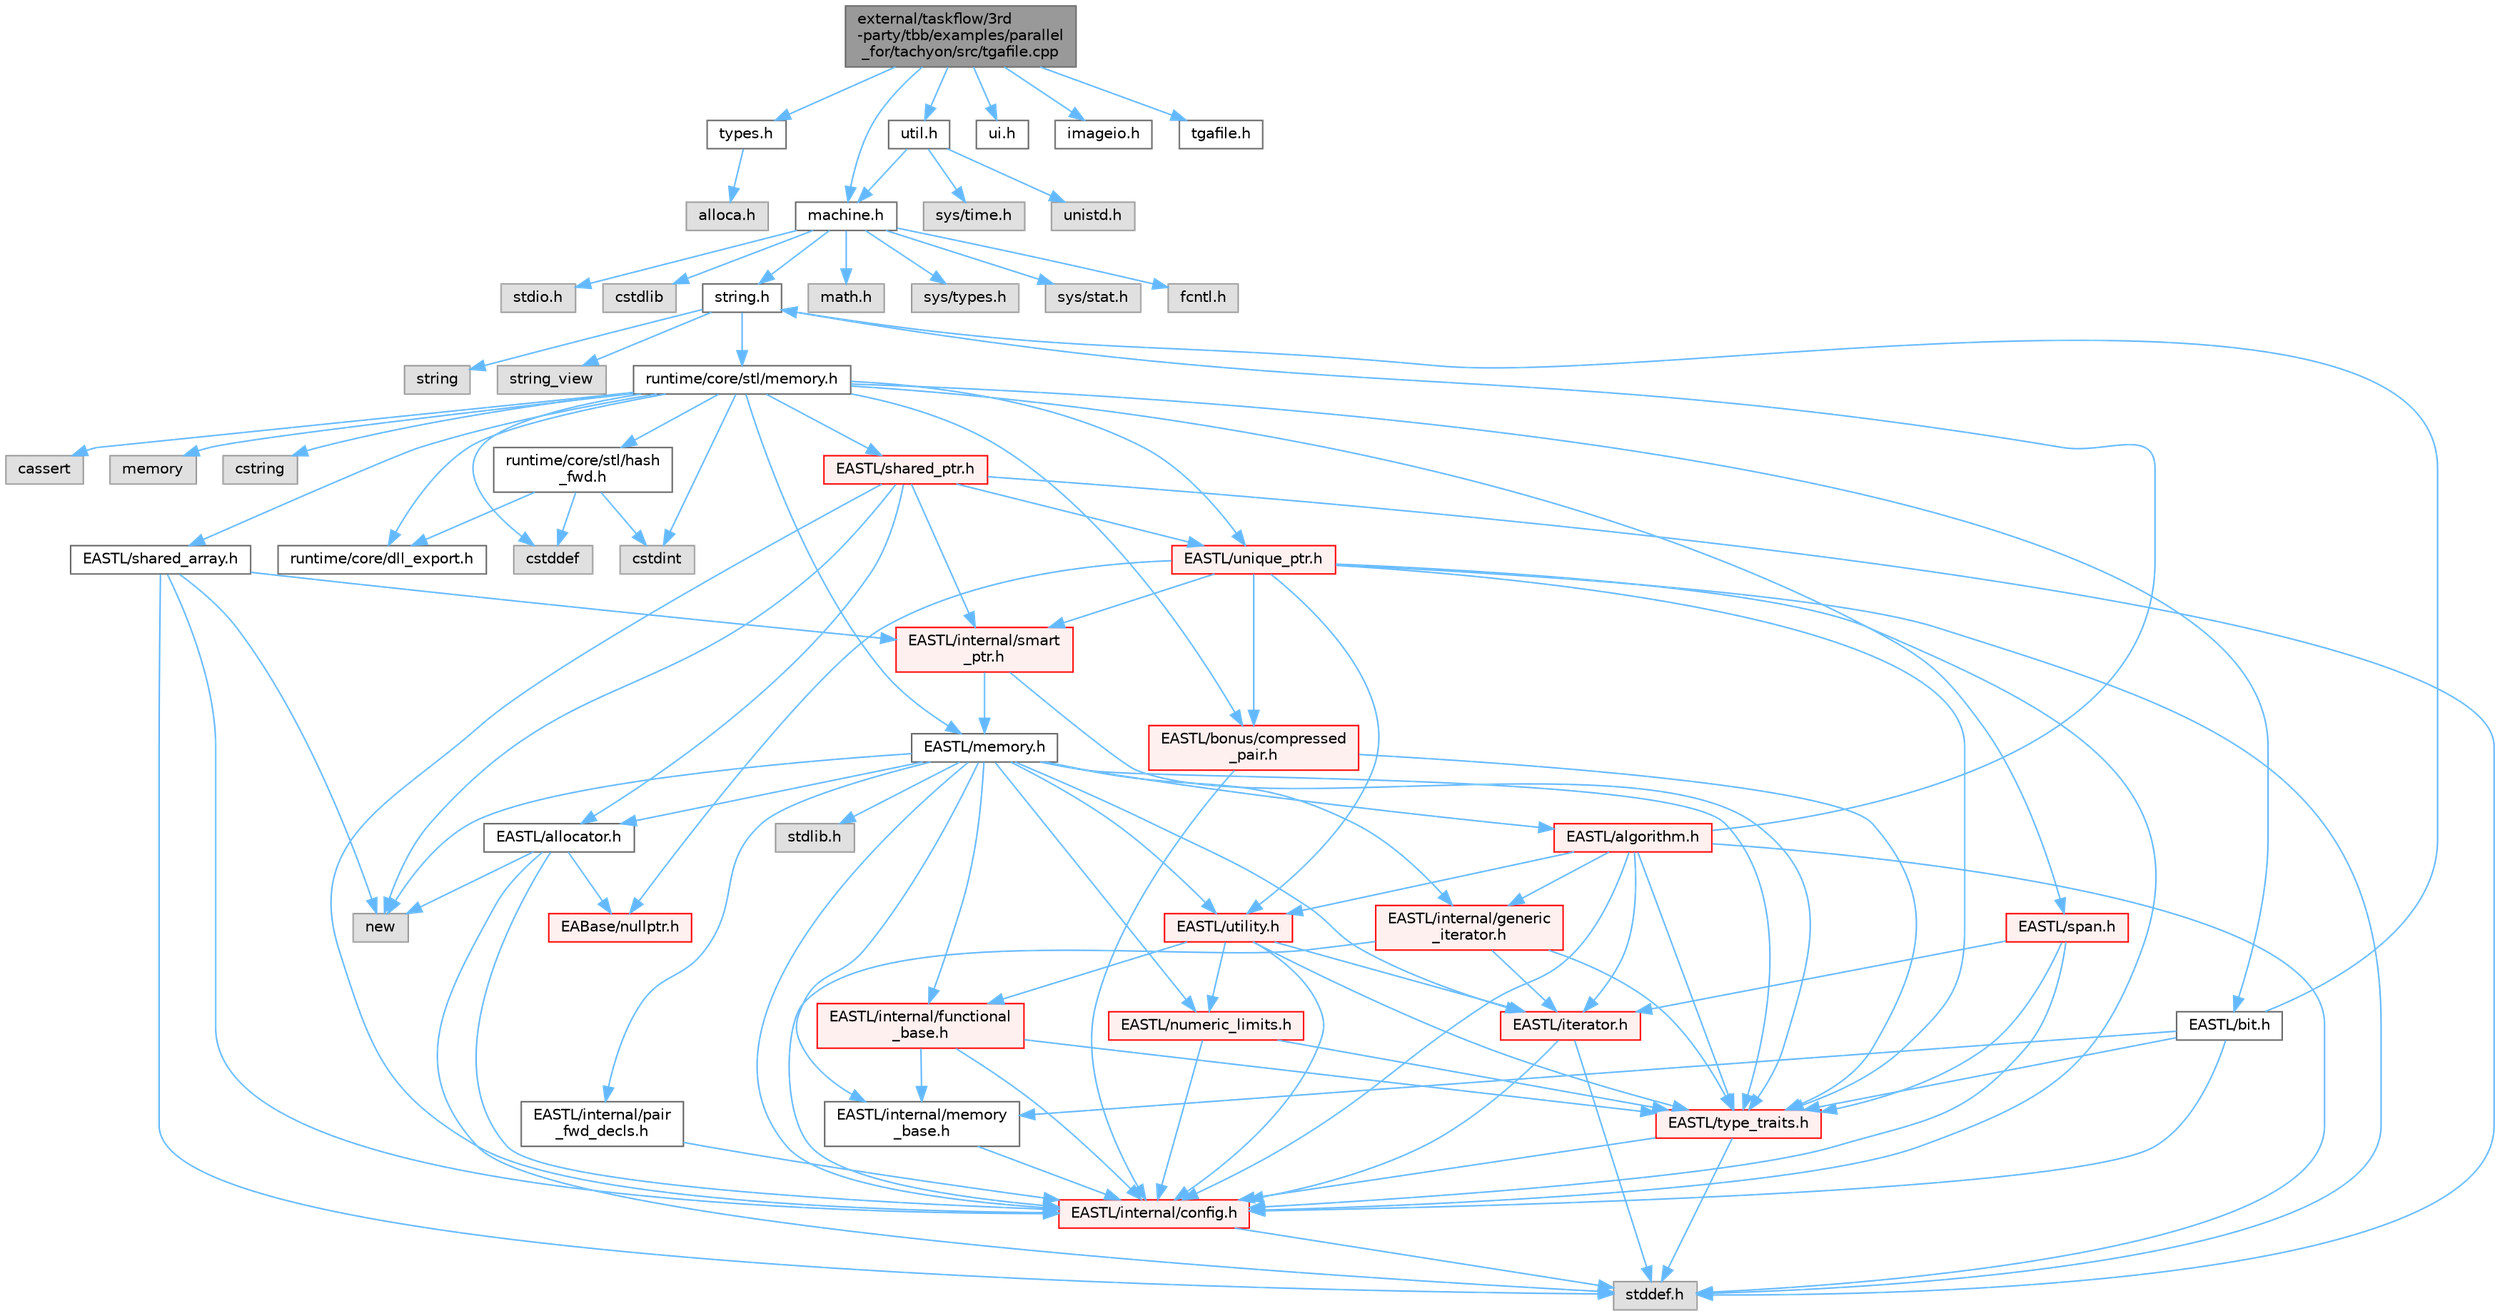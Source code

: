 digraph "external/taskflow/3rd-party/tbb/examples/parallel_for/tachyon/src/tgafile.cpp"
{
 // LATEX_PDF_SIZE
  bgcolor="transparent";
  edge [fontname=Helvetica,fontsize=10,labelfontname=Helvetica,labelfontsize=10];
  node [fontname=Helvetica,fontsize=10,shape=box,height=0.2,width=0.4];
  Node1 [id="Node000001",label="external/taskflow/3rd\l-party/tbb/examples/parallel\l_for/tachyon/src/tgafile.cpp",height=0.2,width=0.4,color="gray40", fillcolor="grey60", style="filled", fontcolor="black",tooltip=" "];
  Node1 -> Node2 [id="edge110_Node000001_Node000002",color="steelblue1",style="solid",tooltip=" "];
  Node2 [id="Node000002",label="machine.h",height=0.2,width=0.4,color="grey40", fillcolor="white", style="filled",URL="$machine_8h.html",tooltip=" "];
  Node2 -> Node3 [id="edge111_Node000002_Node000003",color="steelblue1",style="solid",tooltip=" "];
  Node3 [id="Node000003",label="stdio.h",height=0.2,width=0.4,color="grey60", fillcolor="#E0E0E0", style="filled",tooltip=" "];
  Node2 -> Node4 [id="edge112_Node000002_Node000004",color="steelblue1",style="solid",tooltip=" "];
  Node4 [id="Node000004",label="cstdlib",height=0.2,width=0.4,color="grey60", fillcolor="#E0E0E0", style="filled",tooltip=" "];
  Node2 -> Node5 [id="edge113_Node000002_Node000005",color="steelblue1",style="solid",tooltip=" "];
  Node5 [id="Node000005",label="string.h",height=0.2,width=0.4,color="grey40", fillcolor="white", style="filled",URL="$string_8h.html",tooltip=" "];
  Node5 -> Node6 [id="edge114_Node000005_Node000006",color="steelblue1",style="solid",tooltip=" "];
  Node6 [id="Node000006",label="string",height=0.2,width=0.4,color="grey60", fillcolor="#E0E0E0", style="filled",tooltip=" "];
  Node5 -> Node7 [id="edge115_Node000005_Node000007",color="steelblue1",style="solid",tooltip=" "];
  Node7 [id="Node000007",label="string_view",height=0.2,width=0.4,color="grey60", fillcolor="#E0E0E0", style="filled",tooltip=" "];
  Node5 -> Node8 [id="edge116_Node000005_Node000008",color="steelblue1",style="solid",tooltip=" "];
  Node8 [id="Node000008",label="runtime/core/stl/memory.h",height=0.2,width=0.4,color="grey40", fillcolor="white", style="filled",URL="$runtime_2core_2stl_2memory_8h.html",tooltip=" "];
  Node8 -> Node9 [id="edge117_Node000008_Node000009",color="steelblue1",style="solid",tooltip=" "];
  Node9 [id="Node000009",label="cstddef",height=0.2,width=0.4,color="grey60", fillcolor="#E0E0E0", style="filled",tooltip=" "];
  Node8 -> Node10 [id="edge118_Node000008_Node000010",color="steelblue1",style="solid",tooltip=" "];
  Node10 [id="Node000010",label="cstdint",height=0.2,width=0.4,color="grey60", fillcolor="#E0E0E0", style="filled",tooltip=" "];
  Node8 -> Node11 [id="edge119_Node000008_Node000011",color="steelblue1",style="solid",tooltip=" "];
  Node11 [id="Node000011",label="cassert",height=0.2,width=0.4,color="grey60", fillcolor="#E0E0E0", style="filled",tooltip=" "];
  Node8 -> Node12 [id="edge120_Node000008_Node000012",color="steelblue1",style="solid",tooltip=" "];
  Node12 [id="Node000012",label="memory",height=0.2,width=0.4,color="grey60", fillcolor="#E0E0E0", style="filled",tooltip=" "];
  Node8 -> Node13 [id="edge121_Node000008_Node000013",color="steelblue1",style="solid",tooltip=" "];
  Node13 [id="Node000013",label="cstring",height=0.2,width=0.4,color="grey60", fillcolor="#E0E0E0", style="filled",tooltip=" "];
  Node8 -> Node14 [id="edge122_Node000008_Node000014",color="steelblue1",style="solid",tooltip=" "];
  Node14 [id="Node000014",label="EASTL/bit.h",height=0.2,width=0.4,color="grey40", fillcolor="white", style="filled",URL="$bit_8h.html",tooltip=" "];
  Node14 -> Node15 [id="edge123_Node000014_Node000015",color="steelblue1",style="solid",tooltip=" "];
  Node15 [id="Node000015",label="EASTL/internal/config.h",height=0.2,width=0.4,color="red", fillcolor="#FFF0F0", style="filled",URL="$runtime_2_e_a_s_t_l_2include_2_e_a_s_t_l_2internal_2config_8h.html",tooltip=" "];
  Node15 -> Node23 [id="edge124_Node000015_Node000023",color="steelblue1",style="solid",tooltip=" "];
  Node23 [id="Node000023",label="stddef.h",height=0.2,width=0.4,color="grey60", fillcolor="#E0E0E0", style="filled",tooltip=" "];
  Node14 -> Node24 [id="edge125_Node000014_Node000024",color="steelblue1",style="solid",tooltip=" "];
  Node24 [id="Node000024",label="EASTL/internal/memory\l_base.h",height=0.2,width=0.4,color="grey40", fillcolor="white", style="filled",URL="$memory__base_8h.html",tooltip=" "];
  Node24 -> Node15 [id="edge126_Node000024_Node000015",color="steelblue1",style="solid",tooltip=" "];
  Node14 -> Node25 [id="edge127_Node000014_Node000025",color="steelblue1",style="solid",tooltip=" "];
  Node25 [id="Node000025",label="EASTL/type_traits.h",height=0.2,width=0.4,color="red", fillcolor="#FFF0F0", style="filled",URL="$_e_a_s_t_l_2include_2_e_a_s_t_l_2type__traits_8h.html",tooltip=" "];
  Node25 -> Node15 [id="edge128_Node000025_Node000015",color="steelblue1",style="solid",tooltip=" "];
  Node25 -> Node23 [id="edge129_Node000025_Node000023",color="steelblue1",style="solid",tooltip=" "];
  Node14 -> Node5 [id="edge130_Node000014_Node000005",color="steelblue1",style="solid",tooltip=" "];
  Node8 -> Node35 [id="edge131_Node000008_Node000035",color="steelblue1",style="solid",tooltip=" "];
  Node35 [id="Node000035",label="EASTL/memory.h",height=0.2,width=0.4,color="grey40", fillcolor="white", style="filled",URL="$runtime_2_e_a_s_t_l_2include_2_e_a_s_t_l_2memory_8h.html",tooltip=" "];
  Node35 -> Node15 [id="edge132_Node000035_Node000015",color="steelblue1",style="solid",tooltip=" "];
  Node35 -> Node24 [id="edge133_Node000035_Node000024",color="steelblue1",style="solid",tooltip=" "];
  Node35 -> Node36 [id="edge134_Node000035_Node000036",color="steelblue1",style="solid",tooltip=" "];
  Node36 [id="Node000036",label="EASTL/internal/generic\l_iterator.h",height=0.2,width=0.4,color="red", fillcolor="#FFF0F0", style="filled",URL="$generic__iterator_8h.html",tooltip=" "];
  Node36 -> Node15 [id="edge135_Node000036_Node000015",color="steelblue1",style="solid",tooltip=" "];
  Node36 -> Node37 [id="edge136_Node000036_Node000037",color="steelblue1",style="solid",tooltip=" "];
  Node37 [id="Node000037",label="EASTL/iterator.h",height=0.2,width=0.4,color="red", fillcolor="#FFF0F0", style="filled",URL="$_e_a_s_t_l_2include_2_e_a_s_t_l_2iterator_8h.html",tooltip=" "];
  Node37 -> Node15 [id="edge137_Node000037_Node000015",color="steelblue1",style="solid",tooltip=" "];
  Node37 -> Node23 [id="edge138_Node000037_Node000023",color="steelblue1",style="solid",tooltip=" "];
  Node36 -> Node25 [id="edge139_Node000036_Node000025",color="steelblue1",style="solid",tooltip=" "];
  Node35 -> Node40 [id="edge140_Node000035_Node000040",color="steelblue1",style="solid",tooltip=" "];
  Node40 [id="Node000040",label="EASTL/internal/pair\l_fwd_decls.h",height=0.2,width=0.4,color="grey40", fillcolor="white", style="filled",URL="$pair__fwd__decls_8h.html",tooltip=" "];
  Node40 -> Node15 [id="edge141_Node000040_Node000015",color="steelblue1",style="solid",tooltip=" "];
  Node35 -> Node41 [id="edge142_Node000035_Node000041",color="steelblue1",style="solid",tooltip=" "];
  Node41 [id="Node000041",label="EASTL/internal/functional\l_base.h",height=0.2,width=0.4,color="red", fillcolor="#FFF0F0", style="filled",URL="$functional__base_8h.html",tooltip=" "];
  Node41 -> Node15 [id="edge143_Node000041_Node000015",color="steelblue1",style="solid",tooltip=" "];
  Node41 -> Node24 [id="edge144_Node000041_Node000024",color="steelblue1",style="solid",tooltip=" "];
  Node41 -> Node25 [id="edge145_Node000041_Node000025",color="steelblue1",style="solid",tooltip=" "];
  Node35 -> Node42 [id="edge146_Node000035_Node000042",color="steelblue1",style="solid",tooltip=" "];
  Node42 [id="Node000042",label="EASTL/algorithm.h",height=0.2,width=0.4,color="red", fillcolor="#FFF0F0", style="filled",URL="$_e_a_s_t_l_2include_2_e_a_s_t_l_2algorithm_8h.html",tooltip=" "];
  Node42 -> Node15 [id="edge147_Node000042_Node000015",color="steelblue1",style="solid",tooltip=" "];
  Node42 -> Node25 [id="edge148_Node000042_Node000025",color="steelblue1",style="solid",tooltip=" "];
  Node42 -> Node37 [id="edge149_Node000042_Node000037",color="steelblue1",style="solid",tooltip=" "];
  Node42 -> Node52 [id="edge150_Node000042_Node000052",color="steelblue1",style="solid",tooltip=" "];
  Node52 [id="Node000052",label="EASTL/utility.h",height=0.2,width=0.4,color="red", fillcolor="#FFF0F0", style="filled",URL="$runtime_2_e_a_s_t_l_2include_2_e_a_s_t_l_2utility_8h.html",tooltip=" "];
  Node52 -> Node15 [id="edge151_Node000052_Node000015",color="steelblue1",style="solid",tooltip=" "];
  Node52 -> Node25 [id="edge152_Node000052_Node000025",color="steelblue1",style="solid",tooltip=" "];
  Node52 -> Node37 [id="edge153_Node000052_Node000037",color="steelblue1",style="solid",tooltip=" "];
  Node52 -> Node53 [id="edge154_Node000052_Node000053",color="steelblue1",style="solid",tooltip=" "];
  Node53 [id="Node000053",label="EASTL/numeric_limits.h",height=0.2,width=0.4,color="red", fillcolor="#FFF0F0", style="filled",URL="$numeric__limits_8h.html",tooltip=" "];
  Node53 -> Node15 [id="edge155_Node000053_Node000015",color="steelblue1",style="solid",tooltip=" "];
  Node53 -> Node25 [id="edge156_Node000053_Node000025",color="steelblue1",style="solid",tooltip=" "];
  Node52 -> Node41 [id="edge157_Node000052_Node000041",color="steelblue1",style="solid",tooltip=" "];
  Node42 -> Node36 [id="edge158_Node000042_Node000036",color="steelblue1",style="solid",tooltip=" "];
  Node42 -> Node23 [id="edge159_Node000042_Node000023",color="steelblue1",style="solid",tooltip=" "];
  Node42 -> Node5 [id="edge160_Node000042_Node000005",color="steelblue1",style="solid",tooltip=" "];
  Node35 -> Node25 [id="edge161_Node000035_Node000025",color="steelblue1",style="solid",tooltip=" "];
  Node35 -> Node49 [id="edge162_Node000035_Node000049",color="steelblue1",style="solid",tooltip=" "];
  Node49 [id="Node000049",label="EASTL/allocator.h",height=0.2,width=0.4,color="grey40", fillcolor="white", style="filled",URL="$runtime_2_e_a_s_t_l_2include_2_e_a_s_t_l_2allocator_8h.html",tooltip=" "];
  Node49 -> Node15 [id="edge163_Node000049_Node000015",color="steelblue1",style="solid",tooltip=" "];
  Node49 -> Node27 [id="edge164_Node000049_Node000027",color="steelblue1",style="solid",tooltip=" "];
  Node27 [id="Node000027",label="EABase/nullptr.h",height=0.2,width=0.4,color="red", fillcolor="#FFF0F0", style="filled",URL="$nullptr_8h.html",tooltip=" "];
  Node49 -> Node23 [id="edge165_Node000049_Node000023",color="steelblue1",style="solid",tooltip=" "];
  Node49 -> Node50 [id="edge166_Node000049_Node000050",color="steelblue1",style="solid",tooltip=" "];
  Node50 [id="Node000050",label="new",height=0.2,width=0.4,color="grey60", fillcolor="#E0E0E0", style="filled",tooltip=" "];
  Node35 -> Node37 [id="edge167_Node000035_Node000037",color="steelblue1",style="solid",tooltip=" "];
  Node35 -> Node52 [id="edge168_Node000035_Node000052",color="steelblue1",style="solid",tooltip=" "];
  Node35 -> Node53 [id="edge169_Node000035_Node000053",color="steelblue1",style="solid",tooltip=" "];
  Node35 -> Node62 [id="edge170_Node000035_Node000062",color="steelblue1",style="solid",tooltip=" "];
  Node62 [id="Node000062",label="stdlib.h",height=0.2,width=0.4,color="grey60", fillcolor="#E0E0E0", style="filled",tooltip=" "];
  Node35 -> Node50 [id="edge171_Node000035_Node000050",color="steelblue1",style="solid",tooltip=" "];
  Node8 -> Node63 [id="edge172_Node000008_Node000063",color="steelblue1",style="solid",tooltip=" "];
  Node63 [id="Node000063",label="EASTL/shared_array.h",height=0.2,width=0.4,color="grey40", fillcolor="white", style="filled",URL="$shared__array_8h.html",tooltip=" "];
  Node63 -> Node15 [id="edge173_Node000063_Node000015",color="steelblue1",style="solid",tooltip=" "];
  Node63 -> Node64 [id="edge174_Node000063_Node000064",color="steelblue1",style="solid",tooltip=" "];
  Node64 [id="Node000064",label="EASTL/internal/smart\l_ptr.h",height=0.2,width=0.4,color="red", fillcolor="#FFF0F0", style="filled",URL="$smart__ptr_8h.html",tooltip=" "];
  Node64 -> Node35 [id="edge175_Node000064_Node000035",color="steelblue1",style="solid",tooltip=" "];
  Node64 -> Node25 [id="edge176_Node000064_Node000025",color="steelblue1",style="solid",tooltip=" "];
  Node63 -> Node50 [id="edge177_Node000063_Node000050",color="steelblue1",style="solid",tooltip=" "];
  Node63 -> Node23 [id="edge178_Node000063_Node000023",color="steelblue1",style="solid",tooltip=" "];
  Node8 -> Node66 [id="edge179_Node000008_Node000066",color="steelblue1",style="solid",tooltip=" "];
  Node66 [id="Node000066",label="EASTL/unique_ptr.h",height=0.2,width=0.4,color="red", fillcolor="#FFF0F0", style="filled",URL="$unique__ptr_8h.html",tooltip=" "];
  Node66 -> Node27 [id="edge180_Node000066_Node000027",color="steelblue1",style="solid",tooltip=" "];
  Node66 -> Node67 [id="edge181_Node000066_Node000067",color="steelblue1",style="solid",tooltip=" "];
  Node67 [id="Node000067",label="EASTL/bonus/compressed\l_pair.h",height=0.2,width=0.4,color="red", fillcolor="#FFF0F0", style="filled",URL="$compressed__pair_8h.html",tooltip=" "];
  Node67 -> Node15 [id="edge182_Node000067_Node000015",color="steelblue1",style="solid",tooltip=" "];
  Node67 -> Node25 [id="edge183_Node000067_Node000025",color="steelblue1",style="solid",tooltip=" "];
  Node66 -> Node15 [id="edge184_Node000066_Node000015",color="steelblue1",style="solid",tooltip=" "];
  Node66 -> Node64 [id="edge185_Node000066_Node000064",color="steelblue1",style="solid",tooltip=" "];
  Node66 -> Node25 [id="edge186_Node000066_Node000025",color="steelblue1",style="solid",tooltip=" "];
  Node66 -> Node52 [id="edge187_Node000066_Node000052",color="steelblue1",style="solid",tooltip=" "];
  Node66 -> Node23 [id="edge188_Node000066_Node000023",color="steelblue1",style="solid",tooltip=" "];
  Node8 -> Node69 [id="edge189_Node000008_Node000069",color="steelblue1",style="solid",tooltip=" "];
  Node69 [id="Node000069",label="EASTL/shared_ptr.h",height=0.2,width=0.4,color="red", fillcolor="#FFF0F0", style="filled",URL="$shared__ptr_8h.html",tooltip=" "];
  Node69 -> Node15 [id="edge190_Node000069_Node000015",color="steelblue1",style="solid",tooltip=" "];
  Node69 -> Node64 [id="edge191_Node000069_Node000064",color="steelblue1",style="solid",tooltip=" "];
  Node69 -> Node66 [id="edge192_Node000069_Node000066",color="steelblue1",style="solid",tooltip=" "];
  Node69 -> Node49 [id="edge193_Node000069_Node000049",color="steelblue1",style="solid",tooltip=" "];
  Node69 -> Node50 [id="edge194_Node000069_Node000050",color="steelblue1",style="solid",tooltip=" "];
  Node69 -> Node23 [id="edge195_Node000069_Node000023",color="steelblue1",style="solid",tooltip=" "];
  Node8 -> Node149 [id="edge196_Node000008_Node000149",color="steelblue1",style="solid",tooltip=" "];
  Node149 [id="Node000149",label="EASTL/span.h",height=0.2,width=0.4,color="red", fillcolor="#FFF0F0", style="filled",URL="$span_8h.html",tooltip=" "];
  Node149 -> Node15 [id="edge197_Node000149_Node000015",color="steelblue1",style="solid",tooltip=" "];
  Node149 -> Node25 [id="edge198_Node000149_Node000025",color="steelblue1",style="solid",tooltip=" "];
  Node149 -> Node37 [id="edge199_Node000149_Node000037",color="steelblue1",style="solid",tooltip=" "];
  Node8 -> Node67 [id="edge200_Node000008_Node000067",color="steelblue1",style="solid",tooltip=" "];
  Node8 -> Node152 [id="edge201_Node000008_Node000152",color="steelblue1",style="solid",tooltip=" "];
  Node152 [id="Node000152",label="runtime/core/dll_export.h",height=0.2,width=0.4,color="grey40", fillcolor="white", style="filled",URL="$dll__export_8h.html",tooltip=" "];
  Node8 -> Node153 [id="edge202_Node000008_Node000153",color="steelblue1",style="solid",tooltip=" "];
  Node153 [id="Node000153",label="runtime/core/stl/hash\l_fwd.h",height=0.2,width=0.4,color="grey40", fillcolor="white", style="filled",URL="$hash__fwd_8h.html",tooltip=" "];
  Node153 -> Node9 [id="edge203_Node000153_Node000009",color="steelblue1",style="solid",tooltip=" "];
  Node153 -> Node10 [id="edge204_Node000153_Node000010",color="steelblue1",style="solid",tooltip=" "];
  Node153 -> Node152 [id="edge205_Node000153_Node000152",color="steelblue1",style="solid",tooltip=" "];
  Node2 -> Node154 [id="edge206_Node000002_Node000154",color="steelblue1",style="solid",tooltip=" "];
  Node154 [id="Node000154",label="math.h",height=0.2,width=0.4,color="grey60", fillcolor="#E0E0E0", style="filled",tooltip=" "];
  Node2 -> Node155 [id="edge207_Node000002_Node000155",color="steelblue1",style="solid",tooltip=" "];
  Node155 [id="Node000155",label="sys/types.h",height=0.2,width=0.4,color="grey60", fillcolor="#E0E0E0", style="filled",tooltip=" "];
  Node2 -> Node156 [id="edge208_Node000002_Node000156",color="steelblue1",style="solid",tooltip=" "];
  Node156 [id="Node000156",label="sys/stat.h",height=0.2,width=0.4,color="grey60", fillcolor="#E0E0E0", style="filled",tooltip=" "];
  Node2 -> Node157 [id="edge209_Node000002_Node000157",color="steelblue1",style="solid",tooltip=" "];
  Node157 [id="Node000157",label="fcntl.h",height=0.2,width=0.4,color="grey60", fillcolor="#E0E0E0", style="filled",tooltip=" "];
  Node1 -> Node158 [id="edge210_Node000001_Node000158",color="steelblue1",style="solid",tooltip=" "];
  Node158 [id="Node000158",label="types.h",height=0.2,width=0.4,color="grey40", fillcolor="white", style="filled",URL="$external_2taskflow_23rd-party_2tbb_2examples_2parallel__for_2tachyon_2src_2types_8h.html",tooltip=" "];
  Node158 -> Node159 [id="edge211_Node000158_Node000159",color="steelblue1",style="solid",tooltip=" "];
  Node159 [id="Node000159",label="alloca.h",height=0.2,width=0.4,color="grey60", fillcolor="#E0E0E0", style="filled",tooltip=" "];
  Node1 -> Node160 [id="edge212_Node000001_Node000160",color="steelblue1",style="solid",tooltip=" "];
  Node160 [id="Node000160",label="util.h",height=0.2,width=0.4,color="grey40", fillcolor="white", style="filled",URL="$util_8h.html",tooltip=" "];
  Node160 -> Node2 [id="edge213_Node000160_Node000002",color="steelblue1",style="solid",tooltip=" "];
  Node160 -> Node161 [id="edge214_Node000160_Node000161",color="steelblue1",style="solid",tooltip=" "];
  Node161 [id="Node000161",label="sys/time.h",height=0.2,width=0.4,color="grey60", fillcolor="#E0E0E0", style="filled",tooltip=" "];
  Node160 -> Node162 [id="edge215_Node000160_Node000162",color="steelblue1",style="solid",tooltip=" "];
  Node162 [id="Node000162",label="unistd.h",height=0.2,width=0.4,color="grey60", fillcolor="#E0E0E0", style="filled",tooltip=" "];
  Node1 -> Node163 [id="edge216_Node000001_Node000163",color="steelblue1",style="solid",tooltip=" "];
  Node163 [id="Node000163",label="ui.h",height=0.2,width=0.4,color="grey40", fillcolor="white", style="filled",URL="$ui_8h.html",tooltip=" "];
  Node1 -> Node164 [id="edge217_Node000001_Node000164",color="steelblue1",style="solid",tooltip=" "];
  Node164 [id="Node000164",label="imageio.h",height=0.2,width=0.4,color="grey40", fillcolor="white", style="filled",URL="$imageio_8h.html",tooltip=" "];
  Node1 -> Node165 [id="edge218_Node000001_Node000165",color="steelblue1",style="solid",tooltip=" "];
  Node165 [id="Node000165",label="tgafile.h",height=0.2,width=0.4,color="grey40", fillcolor="white", style="filled",URL="$tgafile_8h.html",tooltip=" "];
}

